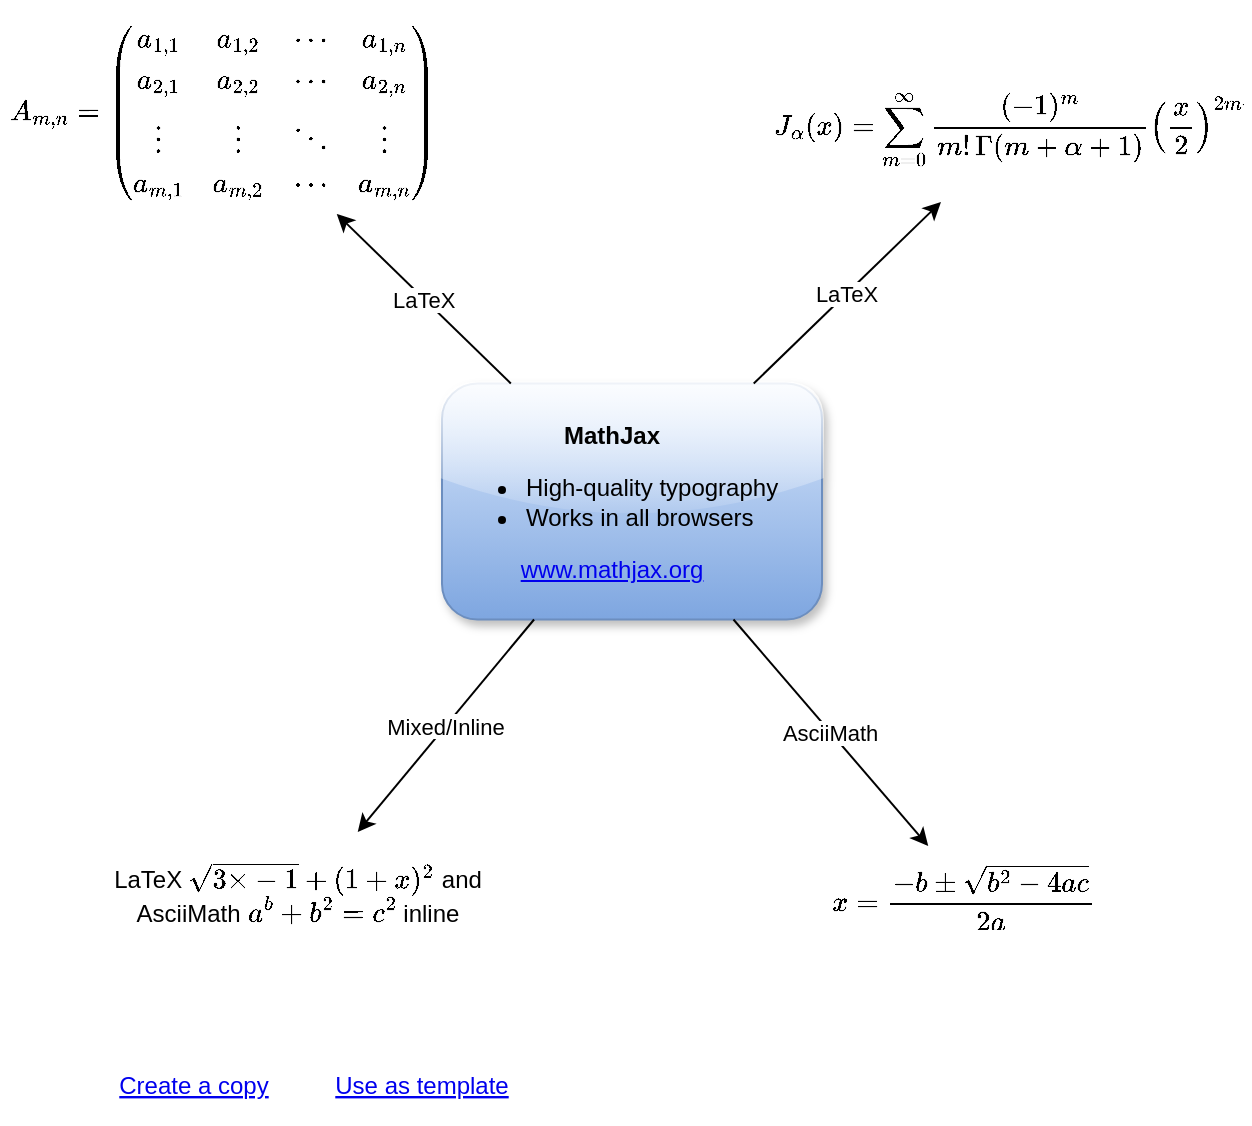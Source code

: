 <mxfile version="12.0.2" type="github" pages="1"><diagram id="0" name="Page-1"><mxGraphModel dx="1422" dy="762" grid="1" gridSize="10" guides="1" tooltips="1" connect="1" arrows="1" fold="0" page="1" pageScale="1" pageWidth="826" pageHeight="1169" background="none" math="1" shadow="0"><root><mxCell id="0"/><mxCell id="1" parent="0"/><mxCell id="2" value="$$A_{m,n} =&#10; \begin{pmatrix}&#10;  a_{1,1} &amp; a_{1,2} &amp; \cdots &amp; a_{1,n} \\&#10;  a_{2,1} &amp; a_{2,2} &amp; \cdots &amp; a_{2,n} \\&#10;  \vdots  &amp; \vdots  &amp; \ddots &amp; \vdots  \\&#10;  a_{m,1} &amp; a_{m,2} &amp; \cdots &amp; a_{m,n}&#10; \end{pmatrix}$$" style="text;html=1;spacing=5;spacingTop=-10;whiteSpace=wrap;overflow=hidden;fillColor=none;strokeColor=none;shadow=0;rounded=0;verticalAlign=middle" parent="1" vertex="1"><mxGeometry x="68" y="60" width="232" height="102" as="geometry"/></mxCell><mxCell id="3" value="&lt;p align=&quot;center&quot;&gt;&lt;b&gt;MathJax&lt;/b&gt;&lt;/p&gt;&lt;ul&gt;&lt;li&gt;High-quality typography&lt;/li&gt;&lt;li&gt;Works in all browsers&lt;/li&gt;&lt;/ul&gt;&lt;div style=&quot;text-align: center;&quot;&gt;&lt;a href=&quot;http://www.mathjax.org&quot; target=&quot;_blank&quot;&gt;www.mathjax.org&lt;/a&gt;&lt;br&gt;&lt;/div&gt;" style="whiteSpace=wrap;rounded=1;html=1;align=left;verticalAlign=top;blue" parent="1" vertex="1"><mxGeometry x="289" y="246.75" width="190" height="118" as="geometry"/></mxCell><mxCell id="4" value="LaTeX" style="endArrow=classic;endFill=1" parent="1" source="3" target="2" edge="1"><mxGeometry relative="1" as="geometry"/></mxCell><mxCell id="5" value="$$J_\alpha(x) = \sum\limits_{m=0}^\infty \frac{(-1)^m}{m! \, \Gamma(m + \alpha + 1)}{\left({\frac{x}{2}}\right)}^{2 m + \alpha}$$" style="text;html=1;spacing=5;spacingTop=-10;whiteSpace=wrap;overflow=hidden;fillColor=none;strokeColor=none;shadow=0;rounded=0;verticalAlign=middle" parent="1" vertex="1"><mxGeometry x="450" y="92" width="243" height="64" as="geometry"/></mxCell><mxCell id="6" value="LaTeX" style="endArrow=classic;endFill=1" parent="1" source="3" target="5" edge="1"><mxGeometry relative="1" as="geometry"/></mxCell><mxCell id="8" value="`x = (-b +- sqrt(b^2-4ac))/(2a)`" style="text;html=1;spacing=5;spacingTop=-10;whiteSpace=wrap;overflow=hidden;fillColor=none;strokeColor=none;shadow=0;rounded=0;verticalAlign=middle" parent="1" vertex="1"><mxGeometry x="479" y="478" width="157" height="59" as="geometry"/></mxCell><mxCell id="10" value="Mixed/Inline" style="endArrow=classic;endFill=1" parent="1" source="3" target="17" edge="1"><mxGeometry relative="1" as="geometry"/></mxCell><mxCell id="11" value="AsciiMath" style="endArrow=classic;endFill=1" parent="1" source="3" target="8" edge="1"><mxGeometry relative="1" as="geometry"/></mxCell><mxCell id="17" value="LaTeX \(\sqrt{3×-1}+(1+x)^2\) and&lt;br&gt;AsciiMath `a^b + b^2 = c^2` inline" style="text;html=1;spacing=5;spacingTop=-10;whiteSpace=wrap;overflow=hidden;fillColor=none;strokeColor=none;shadow=0;rounded=0;verticalAlign=middle;align=center" parent="1" vertex="1"><mxGeometry x="114" y="471" width="206" height="72" as="geometry"/></mxCell><UserObject label="Create a copy" link="https://www.draw.io/?url=https%3A%2F%2Fjgraph.github.io%2Fdrawio-diagrams%2Fdiagrams%2Fmath.xml" id="18"><mxCell style="text;align=center;verticalAlign=middle;fontColor=#0000EE;fontStyle=4;" parent="1" vertex="1"><mxGeometry x="116.5" y="577" width="97" height="40" as="geometry"/></mxCell></UserObject><UserObject label="Use as template" link="https://www.draw.io/?create=https%3A%2F%2Fjgraph.github.io%2Fdrawio-diagrams%2Fdiagrams%2Fmath.xml" id="19"><mxCell style="text;align=center;verticalAlign=middle;fontColor=#0000EE;fontStyle=4;" parent="1" vertex="1"><mxGeometry x="223.5" y="577" width="111" height="40" as="geometry"/></mxCell></UserObject></root></mxGraphModel></diagram></mxfile>